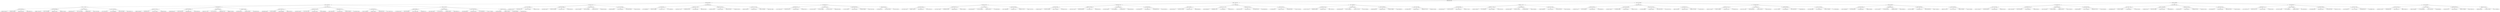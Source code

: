 digraph tree {
    "5665880096657609351";
    "8248055198902586238";
    "-6865715032309814617";
    "128315771737381385";
    "2057961849383979046";
    "-3493356440233494972";
    "-4628436037376904482";
    "6895159015308775926";
    "-4391853795919220173";
    "4186788488209363856";
    "-5396894124258215523";
    "8316787792622633369";
    "8693866239113361997";
    "3696186370161306199";
    "-1545133171569123675";
    "-6245925363454323121";
    "7099171945183132989";
    "134850385052055428";
    "-8618257102607153594";
    "7951419191962902300";
    "-6176741976358415152";
    "-3481719622895960359";
    "9010182843420364962";
    "5880422295609114797";
    "7251850448992675242";
    "8559102818470748607";
    "3086809751645348538";
    "-7085382658826279111";
    "2831025510134363012";
    "-6125686876253357961";
    "-4984759754688069441";
    "5675595948506661846";
    "4443675913093018206";
    "5509408686290404489";
    "-7981480795480974548";
    "-8905974843816849450";
    "5335335422070777260";
    "-3107072857429181137";
    "-3168919008601440705";
    "-5996990310235042695";
    "4275593697516446038";
    "8348738855015543146";
    "-3150623291495409452";
    "-9183483809579022364";
    "-1681573027386574278";
    "4896121365845431407";
    "-1588933889863319866";
    "5215573521039355438";
    "-305209324930635986";
    "-3626238754169735127";
    "7903685238375512044";
    "8403379408617591398";
    "-2252173036167207884";
    "8279323093230744939";
    "4347320105539335686";
    "1675630966868147872";
    "-3307007168549729103";
    "-783110961028373015";
    "-2098700302819095158";
    "-3041890300807510683";
    "8191836583090974312";
    "-7845407347334863755";
    "748469526142955481";
    "-254264885408194255";
    "-2871123150837574190";
    "-124652527464743653";
    "409983239605999901";
    "-7977334398015223462";
    "-2950404403566799041";
    "-5200713735861120963";
    "113528667568116173";
    "-7632288275531646629";
    "-6434213506813578304";
    "-517944320503701070";
    "7618848642087639326";
    "7805857555368811104";
    "-8001779800082810913";
    "-4997199594056081330";
    "-8557766842067337006";
    "2117977299503065470";
    "2740672127726394064";
    "1479050445094147363";
    "-3138036703494078962";
    "-1596458249743360040";
    "6123469622560648957";
    "362286155540875467";
    "5123910833267478812";
    "-6071788497264998661";
    "7924493265104140947";
    "6163434509944218374";
    "-4989470073732562930";
    "-2208834813151783138";
    "9125432138229049996";
    "5087616560611596573";
    "-5335784522200185036";
    "8152146853157237238";
    "9170038297630854136";
    "-7561403125983773593";
    "-6494310097780665459";
    "4973672447997354992";
    "8873957335706201439";
    "-9042596047582524886";
    "-3281701864279046809";
    "8043953878964540591";
    "-3375372530486005323";
    "-8047567858266705890";
    "7653823947339762485";
    "-3182482845638332546";
    "7137424926895208347";
    "687778348960866061";
    "-5238814387133036684";
    "-104145829714201176";
    "5777131206938033264";
    "-9058954643973734371";
    "-6349158801344777823";
    "-9185963508235776249";
    "2402353295669783595";
    "5565347008081875657";
    "-5885326230401934375";
    "3012685813313109743";
    "-929184895731955383";
    "-1359401692753915387";
    "-2509568451824067816";
    "-4240821878341172668";
    "3053090817394591759";
    "-7006253894008224951";
    "2818616115313648890";
    "3936534239491139965";
    "-4291046956200541718";
    "-4908046368891575311";
    "-4481130718695134061";
    "3502436875827897274";
    "-4594636082626066253";
    "8122643625107632711";
    "-1617819252057202510";
    "4481192354187525426";
    "-475822483431458638";
    "-1674716321007037000";
    "-8986459815961268298";
    "5290126830458487561";
    "-7102074585116258527";
    "1853483139437885315";
    "3472368675497858693";
    "3367532724681120388";
    "8989195248243081015";
    "2107392355844841165";
    "6481191002625738849";
    "8147052001185337764";
    "-5586874744390371822";
    "-4891845692576218978";
    "2491234584981343963";
    "1200737882055127886";
    "-499898272164561224";
    "2565241666894611957";
    "5613141350440016140";
    "9195276093785871176";
    "-1302754452827728956";
    "-3326560636257813564";
    "8536699878990530513";
    "-4881681273942395024";
    "5074712788716567507";
    "-5220309190056540451";
    "-2155219022543206397";
    "-6608798223452983147";
    "-1817564096482559101";
    "-5392831808330838809";
    "3523274429850604509";
    "7130931986527731917";
    "8391960276412162227";
    "3982897713010877208";
    "-2823610938813472025";
    "614651065518526532";
    "-7795546504149562917";
    "-5621554081078795691";
    "8953475117595558432";
    "-9214613950201740007";
    "6268840175216513043";
    "-4498740452421519246";
    "-6930346080330082550";
    "-1574128296618710191";
    "406350790880251355";
    "-5278676840460257613";
    "-8185126654343498532";
    "-451402280089648979";
    "128270695315654136";
    "-6303039032908921558";
    "-5572638865656824697";
    "-5241957965493021010";
    "3670673069667605110";
    "-6047598685083671393";
    "8407081632406820140";
    "-4152717554635048980";
    "799819578208980377";
    "-562823679454645677";
    "-4290703875207577995";
    "-3502090844842724624";
    "3639430628989598219";
    "3427504317302787773";
    "5591664462898665185";
    "-5195666866501100161";
    "-811146097366666175";
    "7466240390253152741";
    "-1806059383765573973";
    "2948207093734757811";
    "6792643576987754245";
    "2927796945978914286";
    "-3537033955584987045";
    "-448510380475687024";
    "7118730048991919757";
    "-6634638713347320974";
    "1049469286902679500";
    "-1063108741642094406";
    "-8768877269969944112";
    "-1020284696242719992";
    "6077523073774505178";
    "3098653005280494583";
    "6455848586131359193";
    "1665161776647923122";
    "8728656782281551083";
    "-6831992690060850736";
    "-6301407537765859728";
    "-3919404778757014358";
    "-8210182518745860430";
    "7600108134109625584";
    "-6196530493568917386";
    "-8383880990728497954";
    "-1570096344442996590";
    "-8169314664868887237";
    "-2292547335884729896";
    "-7822780296537185614";
    "6948386622258934707";
    "-3388030816377511456";
    "-8633562940472064608";
    "-6128371891244956496";
    "-4933666937107505517";
    "-7855420299883553905";
    "-2501697600642368417";
    "-5415037325478047215";
    "6894261940295540749";
    "5019579247173718812";
    "5836335671701144406";
    "-3495709821153096791";
    "775181145862945511";
    "-8888254761626896949";
    "1015307828228191548";
    "7843784925369543739";
    "-5323937996185249884";
    "6420067875411244803";
    "8221949269878092990";
    "4163991779556256341";
    "3648783244911000483";
    "-4054538272966429226";
    "-2844475414940189727";
    "6223795136428947005";
    "-5667335123691356344";
    "-8446880254398785945";
    "-4492061083807693307";
    "2440626934426134151";
    "764877428339024587";
    "-2234880166358730861";
    "-5702789365269857413";
    "-6435128316929384358";
    "1962576830707538931";
    "-4012888969240464996";
    "5108560397933935528";
    "-7788507502172491753";
    "8131496781620705813";
    "-5724578594516998658";
    "2316096884160364832";
    "-4050161605040476230";
    "3617331008148751163";
    "-382443633524191174";
    "7993934423282878981";
    "-6889492534531245308";
    "6690348415742514960";
    "-431088541069783774";
    "8757848588087637995";
    "8602058855111974729";
    "3829942231011605426";
    "4181863321759049955";
    "-4150868402801874433";
    "-7172531965383116449";
    "-1711542732862211801";
    "6921454152261216196";
    "2083534802658215804";
    "-2927555121595837521";
    "-6622534024935192342";
    "1795899067586928503";
    "-4421204184717882509";
    "1019153883889599279";
    "3019714949730642872";
    "-7465990369686212887";
    "1670011013749410059";
    "4537018690397509385";
    "-8751213506059251691";
    "5322051327750339438";
    "-1711756056464992905";
    "-4136698402268968406";
    "7206473946592546855";
    "-8223622730965558848";
    "-754287502950027665";
    "3427948986552856233";
    "-1395696706145090908";
    "2438989849086075500";
    "-102288714262819523";
    "-7700078845200237908";
    "-9106593361005429825";
    "955706418688891248";
    "986221044590576462";
    "-4487070824022296959";
    "-8475534966346377739";
    "-6941981488893240092";
    "8669577781546064247";
    "1036703765091694484";
    "-8659522043710547204";
    "3347414027433140190";
    "7003092611038246891";
    "423902134444086934";
    "-5621980031408686554";
    "-5127023246933473080";
    "-7789570792024452294";
    "-5440617251783055181";
    "6320284948824833276";
    "5130823649928033385";
    "3400048972302796178";
    "8311269263445017591";
    "4830854115923344599";
    "-3015002753208463472";
    "7925057495595808261";
    "7465048540379616341";
    "-8894285243345453360";
    "1530011356123839167";
    "4226534924729364619";
    "4568368376445673876";
    "8404220100738050728";
    "-3019308890468379598";
    "8733946576584698225";
    "-3467521484756664796";
    "-9054894438722107246";
    "-7576341887490675367";
    "-3932146039901146972";
    "3481701385477076425";
    "-4235626699066510268";
    "-6267069132749906007";
    "-7213089443685660121";
    "2747379540418195795";
    "-5639513113685396420";
    "-770369535812557816";
    "8028191329736703933";
    "-4823599143352736930";
    "-4337948980395687729";
    "1353656031209872693";
    "700705829759437212";
    "-819835318300650271";
    "-4788098632677925159";
    "-4565256732202724438";
    "-4364381686455795183";
    "6225100488099722137";
    "5627882930459240983";
    "-8699764610997709420";
    "-4789867531030384081";
    "-7001918893346613476";
    "2009803860933272716";
    "8977113857400574176";
    "-6009213403042271451";
    "2194540874973076960";
    "1112085344857236761";
    "-2614920775553556408";
    "8305772604571290559";
    "7912792470588800204";
    "4580860341068519593";
    "5462119068384229001";
    "-1681381663027635923";
    "-8378449835623019040";
    "6584052053631165457";
    "-2540154808257081655";
    "8602804421281119725";
    "2378104450474780061";
    "-6441678087958010017";
    "1816172757216452567";
    "-3612398546984018874";
    "-2740623899830716253";
    "-4412132241985263417";
    "-2213193010410507452";
    "-5305846504527162546";
    "-440688638869115934";
    "-195587015906371746";
    "-6998261760499341134";
    "7577941183740433857";
    "-7985884229160858092";
    "-4714309246655780988";
    "1877507725283022885";
    "474984992638965329";
    "-2569563793861391782";
    "-290415684078740474";
    "-8997280319025967647";
    "-984807011673496298";
    "8498241379850244475";
    "-6990390115013797220";
    "7698550933105792901";
    "6112009271616184691";
    "7397110411690957332";
    "5665880096657609351" -> "8248055198902586238";
    "5665880096657609351" -> "-5586874744390371822";
    "5665880096657609351" -> "-6128371891244956496";
    "5665880096657609351" -> "-5621980031408686554";
    "8248055198902586238" -> "-6865715032309814617";
    "8248055198902586238" -> "5123910833267478812";
    "8248055198902586238" -> "-3182482845638332546";
    "8248055198902586238" -> "-4291046956200541718";
    "-6865715032309814617" -> "128315771737381385";
    "-6865715032309814617" -> "7251850448992675242";
    "-6865715032309814617" -> "-1681573027386574278";
    "-6865715032309814617" -> "-124652527464743653";
    "128315771737381385" -> "2057961849383979046";
    "128315771737381385" -> "4186788488209363856";
    "128315771737381385" -> "-1545133171569123675";
    "128315771737381385" -> "7951419191962902300";
    "2057961849383979046" -> "-3493356440233494972";
    "2057961849383979046" -> "-4628436037376904482";
    "2057961849383979046" -> "6895159015308775926";
    "2057961849383979046" -> "-4391853795919220173";
    "4186788488209363856" -> "-5396894124258215523";
    "4186788488209363856" -> "8316787792622633369";
    "4186788488209363856" -> "8693866239113361997";
    "4186788488209363856" -> "3696186370161306199";
    "-1545133171569123675" -> "-6245925363454323121";
    "-1545133171569123675" -> "7099171945183132989";
    "-1545133171569123675" -> "134850385052055428";
    "-1545133171569123675" -> "-8618257102607153594";
    "7951419191962902300" -> "-6176741976358415152";
    "7951419191962902300" -> "-3481719622895960359";
    "7951419191962902300" -> "9010182843420364962";
    "7951419191962902300" -> "5880422295609114797";
    "7251850448992675242" -> "8559102818470748607";
    "7251850448992675242" -> "-4984759754688069441";
    "7251850448992675242" -> "-8905974843816849450";
    "7251850448992675242" -> "4275593697516446038";
    "8559102818470748607" -> "3086809751645348538";
    "8559102818470748607" -> "-7085382658826279111";
    "8559102818470748607" -> "2831025510134363012";
    "8559102818470748607" -> "-6125686876253357961";
    "-4984759754688069441" -> "5675595948506661846";
    "-4984759754688069441" -> "4443675913093018206";
    "-4984759754688069441" -> "5509408686290404489";
    "-4984759754688069441" -> "-7981480795480974548";
    "-8905974843816849450" -> "5335335422070777260";
    "-8905974843816849450" -> "-3107072857429181137";
    "-8905974843816849450" -> "-3168919008601440705";
    "-8905974843816849450" -> "-5996990310235042695";
    "4275593697516446038" -> "8348738855015543146";
    "4275593697516446038" -> "-3150623291495409452";
    "4275593697516446038" -> "-9183483809579022364";
    "-1681573027386574278" -> "4896121365845431407";
    "-1681573027386574278" -> "7903685238375512044";
    "-1681573027386574278" -> "1675630966868147872";
    "-1681573027386574278" -> "8191836583090974312";
    "4896121365845431407" -> "-1588933889863319866";
    "4896121365845431407" -> "5215573521039355438";
    "4896121365845431407" -> "-305209324930635986";
    "4896121365845431407" -> "-3626238754169735127";
    "7903685238375512044" -> "8403379408617591398";
    "7903685238375512044" -> "-2252173036167207884";
    "7903685238375512044" -> "8279323093230744939";
    "7903685238375512044" -> "4347320105539335686";
    "1675630966868147872" -> "-3307007168549729103";
    "1675630966868147872" -> "-783110961028373015";
    "1675630966868147872" -> "-2098700302819095158";
    "1675630966868147872" -> "-3041890300807510683";
    "8191836583090974312" -> "-7845407347334863755";
    "8191836583090974312" -> "748469526142955481";
    "8191836583090974312" -> "-254264885408194255";
    "8191836583090974312" -> "-2871123150837574190";
    "-124652527464743653" -> "409983239605999901";
    "-124652527464743653" -> "-7632288275531646629";
    "-124652527464743653" -> "-8001779800082810913";
    "-124652527464743653" -> "1479050445094147363";
    "409983239605999901" -> "-7977334398015223462";
    "409983239605999901" -> "-2950404403566799041";
    "409983239605999901" -> "-5200713735861120963";
    "409983239605999901" -> "113528667568116173";
    "-7632288275531646629" -> "-6434213506813578304";
    "-7632288275531646629" -> "-517944320503701070";
    "-7632288275531646629" -> "7618848642087639326";
    "-7632288275531646629" -> "7805857555368811104";
    "-8001779800082810913" -> "-4997199594056081330";
    "-8001779800082810913" -> "-8557766842067337006";
    "-8001779800082810913" -> "2117977299503065470";
    "-8001779800082810913" -> "2740672127726394064";
    "1479050445094147363" -> "-3138036703494078962";
    "1479050445094147363" -> "-1596458249743360040";
    "1479050445094147363" -> "6123469622560648957";
    "1479050445094147363" -> "362286155540875467";
    "5123910833267478812" -> "-6071788497264998661";
    "5123910833267478812" -> "9125432138229049996";
    "5123910833267478812" -> "-7561403125983773593";
    "5123910833267478812" -> "-3281701864279046809";
    "-6071788497264998661" -> "7924493265104140947";
    "-6071788497264998661" -> "6163434509944218374";
    "-6071788497264998661" -> "-4989470073732562930";
    "-6071788497264998661" -> "-2208834813151783138";
    "9125432138229049996" -> "5087616560611596573";
    "9125432138229049996" -> "-5335784522200185036";
    "9125432138229049996" -> "8152146853157237238";
    "9125432138229049996" -> "9170038297630854136";
    "-7561403125983773593" -> "-6494310097780665459";
    "-7561403125983773593" -> "4973672447997354992";
    "-7561403125983773593" -> "8873957335706201439";
    "-7561403125983773593" -> "-9042596047582524886";
    "-3281701864279046809" -> "8043953878964540591";
    "-3281701864279046809" -> "-3375372530486005323";
    "-3281701864279046809" -> "-8047567858266705890";
    "-3281701864279046809" -> "7653823947339762485";
    "-3182482845638332546" -> "7137424926895208347";
    "-3182482845638332546" -> "-9058954643973734371";
    "-3182482845638332546" -> "-5885326230401934375";
    "-3182482845638332546" -> "-4240821878341172668";
    "7137424926895208347" -> "687778348960866061";
    "7137424926895208347" -> "-5238814387133036684";
    "7137424926895208347" -> "-104145829714201176";
    "7137424926895208347" -> "5777131206938033264";
    "-9058954643973734371" -> "-6349158801344777823";
    "-9058954643973734371" -> "-9185963508235776249";
    "-9058954643973734371" -> "2402353295669783595";
    "-9058954643973734371" -> "5565347008081875657";
    "-5885326230401934375" -> "3012685813313109743";
    "-5885326230401934375" -> "-929184895731955383";
    "-5885326230401934375" -> "-1359401692753915387";
    "-5885326230401934375" -> "-2509568451824067816";
    "-4240821878341172668" -> "3053090817394591759";
    "-4240821878341172668" -> "-7006253894008224951";
    "-4240821878341172668" -> "2818616115313648890";
    "-4240821878341172668" -> "3936534239491139965";
    "-4291046956200541718" -> "-4908046368891575311";
    "-4291046956200541718" -> "-1617819252057202510";
    "-4291046956200541718" -> "5290126830458487561";
    "-4291046956200541718" -> "8989195248243081015";
    "-4908046368891575311" -> "-4481130718695134061";
    "-4908046368891575311" -> "3502436875827897274";
    "-4908046368891575311" -> "-4594636082626066253";
    "-4908046368891575311" -> "8122643625107632711";
    "-1617819252057202510" -> "4481192354187525426";
    "-1617819252057202510" -> "-475822483431458638";
    "-1617819252057202510" -> "-1674716321007037000";
    "-1617819252057202510" -> "-8986459815961268298";
    "5290126830458487561" -> "-7102074585116258527";
    "5290126830458487561" -> "1853483139437885315";
    "5290126830458487561" -> "3472368675497858693";
    "5290126830458487561" -> "3367532724681120388";
    "8989195248243081015" -> "2107392355844841165";
    "8989195248243081015" -> "6481191002625738849";
    "8989195248243081015" -> "8147052001185337764";
    "-5586874744390371822" -> "-4891845692576218978";
    "-5586874744390371822" -> "-2823610938813472025";
    "-5586874744390371822" -> "-4152717554635048980";
    "-5586874744390371822" -> "-8768877269969944112";
    "-4891845692576218978" -> "2491234584981343963";
    "-4891845692576218978" -> "9195276093785871176";
    "-4891845692576218978" -> "5074712788716567507";
    "-4891845692576218978" -> "-5392831808330838809";
    "2491234584981343963" -> "1200737882055127886";
    "2491234584981343963" -> "-499898272164561224";
    "2491234584981343963" -> "2565241666894611957";
    "2491234584981343963" -> "5613141350440016140";
    "9195276093785871176" -> "-1302754452827728956";
    "9195276093785871176" -> "-3326560636257813564";
    "9195276093785871176" -> "8536699878990530513";
    "9195276093785871176" -> "-4881681273942395024";
    "5074712788716567507" -> "-5220309190056540451";
    "5074712788716567507" -> "-2155219022543206397";
    "5074712788716567507" -> "-6608798223452983147";
    "5074712788716567507" -> "-1817564096482559101";
    "-5392831808330838809" -> "3523274429850604509";
    "-5392831808330838809" -> "7130931986527731917";
    "-5392831808330838809" -> "8391960276412162227";
    "-5392831808330838809" -> "3982897713010877208";
    "-2823610938813472025" -> "614651065518526532";
    "-2823610938813472025" -> "6268840175216513043";
    "-2823610938813472025" -> "-5278676840460257613";
    "-2823610938813472025" -> "-5572638865656824697";
    "614651065518526532" -> "-7795546504149562917";
    "614651065518526532" -> "-5621554081078795691";
    "614651065518526532" -> "8953475117595558432";
    "614651065518526532" -> "-9214613950201740007";
    "6268840175216513043" -> "-4498740452421519246";
    "6268840175216513043" -> "-6930346080330082550";
    "6268840175216513043" -> "-1574128296618710191";
    "6268840175216513043" -> "406350790880251355";
    "-5278676840460257613" -> "-8185126654343498532";
    "-5278676840460257613" -> "-451402280089648979";
    "-5278676840460257613" -> "128270695315654136";
    "-5278676840460257613" -> "-6303039032908921558";
    "-5572638865656824697" -> "-5241957965493021010";
    "-5572638865656824697" -> "3670673069667605110";
    "-5572638865656824697" -> "-6047598685083671393";
    "-5572638865656824697" -> "8407081632406820140";
    "-4152717554635048980" -> "799819578208980377";
    "-4152717554635048980" -> "3427504317302787773";
    "-4152717554635048980" -> "-1806059383765573973";
    "-4152717554635048980" -> "-448510380475687024";
    "799819578208980377" -> "-562823679454645677";
    "799819578208980377" -> "-4290703875207577995";
    "799819578208980377" -> "-3502090844842724624";
    "799819578208980377" -> "3639430628989598219";
    "3427504317302787773" -> "5591664462898665185";
    "3427504317302787773" -> "-5195666866501100161";
    "3427504317302787773" -> "-811146097366666175";
    "3427504317302787773" -> "7466240390253152741";
    "-1806059383765573973" -> "2948207093734757811";
    "-1806059383765573973" -> "6792643576987754245";
    "-1806059383765573973" -> "2927796945978914286";
    "-1806059383765573973" -> "-3537033955584987045";
    "-448510380475687024" -> "7118730048991919757";
    "-448510380475687024" -> "-6634638713347320974";
    "-448510380475687024" -> "1049469286902679500";
    "-448510380475687024" -> "-1063108741642094406";
    "-8768877269969944112" -> "-1020284696242719992";
    "-8768877269969944112" -> "8728656782281551083";
    "-8768877269969944112" -> "7600108134109625584";
    "-8768877269969944112" -> "-2292547335884729896";
    "-1020284696242719992" -> "6077523073774505178";
    "-1020284696242719992" -> "3098653005280494583";
    "-1020284696242719992" -> "6455848586131359193";
    "-1020284696242719992" -> "1665161776647923122";
    "8728656782281551083" -> "-6831992690060850736";
    "8728656782281551083" -> "-6301407537765859728";
    "8728656782281551083" -> "-3919404778757014358";
    "8728656782281551083" -> "-8210182518745860430";
    "7600108134109625584" -> "-6196530493568917386";
    "7600108134109625584" -> "-8383880990728497954";
    "7600108134109625584" -> "-1570096344442996590";
    "7600108134109625584" -> "-8169314664868887237";
    "-2292547335884729896" -> "-7822780296537185614";
    "-2292547335884729896" -> "6948386622258934707";
    "-2292547335884729896" -> "-3388030816377511456";
    "-2292547335884729896" -> "-8633562940472064608";
    "-6128371891244956496" -> "-4933666937107505517";
    "-6128371891244956496" -> "-8446880254398785945";
    "-6128371891244956496" -> "8757848588087637995";
    "-6128371891244956496" -> "-4136698402268968406";
    "-4933666937107505517" -> "-7855420299883553905";
    "-4933666937107505517" -> "5836335671701144406";
    "-4933666937107505517" -> "7843784925369543739";
    "-4933666937107505517" -> "3648783244911000483";
    "-7855420299883553905" -> "-2501697600642368417";
    "-7855420299883553905" -> "-5415037325478047215";
    "-7855420299883553905" -> "6894261940295540749";
    "-7855420299883553905" -> "5019579247173718812";
    "5836335671701144406" -> "-3495709821153096791";
    "5836335671701144406" -> "775181145862945511";
    "5836335671701144406" -> "-8888254761626896949";
    "5836335671701144406" -> "1015307828228191548";
    "7843784925369543739" -> "-5323937996185249884";
    "7843784925369543739" -> "6420067875411244803";
    "7843784925369543739" -> "8221949269878092990";
    "7843784925369543739" -> "4163991779556256341";
    "3648783244911000483" -> "-4054538272966429226";
    "3648783244911000483" -> "-2844475414940189727";
    "3648783244911000483" -> "6223795136428947005";
    "3648783244911000483" -> "-5667335123691356344";
    "-8446880254398785945" -> "-4492061083807693307";
    "-8446880254398785945" -> "-6435128316929384358";
    "-8446880254398785945" -> "8131496781620705813";
    "-8446880254398785945" -> "-382443633524191174";
    "-4492061083807693307" -> "2440626934426134151";
    "-4492061083807693307" -> "764877428339024587";
    "-4492061083807693307" -> "-2234880166358730861";
    "-4492061083807693307" -> "-5702789365269857413";
    "-6435128316929384358" -> "1962576830707538931";
    "-6435128316929384358" -> "-4012888969240464996";
    "-6435128316929384358" -> "5108560397933935528";
    "-6435128316929384358" -> "-7788507502172491753";
    "8131496781620705813" -> "-5724578594516998658";
    "8131496781620705813" -> "2316096884160364832";
    "8131496781620705813" -> "-4050161605040476230";
    "8131496781620705813" -> "3617331008148751163";
    "-382443633524191174" -> "7993934423282878981";
    "-382443633524191174" -> "-6889492534531245308";
    "-382443633524191174" -> "6690348415742514960";
    "-382443633524191174" -> "-431088541069783774";
    "8757848588087637995" -> "8602058855111974729";
    "8757848588087637995" -> "-1711542732862211801";
    "8757848588087637995" -> "1795899067586928503";
    "8757848588087637995" -> "1670011013749410059";
    "8602058855111974729" -> "3829942231011605426";
    "8602058855111974729" -> "4181863321759049955";
    "8602058855111974729" -> "-4150868402801874433";
    "8602058855111974729" -> "-7172531965383116449";
    "-1711542732862211801" -> "6921454152261216196";
    "-1711542732862211801" -> "2083534802658215804";
    "-1711542732862211801" -> "-2927555121595837521";
    "-1711542732862211801" -> "-6622534024935192342";
    "1795899067586928503" -> "-4421204184717882509";
    "1795899067586928503" -> "1019153883889599279";
    "1795899067586928503" -> "3019714949730642872";
    "1795899067586928503" -> "-7465990369686212887";
    "1670011013749410059" -> "4537018690397509385";
    "1670011013749410059" -> "-8751213506059251691";
    "1670011013749410059" -> "5322051327750339438";
    "1670011013749410059" -> "-1711756056464992905";
    "-4136698402268968406" -> "7206473946592546855";
    "-4136698402268968406" -> "2438989849086075500";
    "-4136698402268968406" -> "986221044590576462";
    "-4136698402268968406" -> "1036703765091694484";
    "7206473946592546855" -> "-8223622730965558848";
    "7206473946592546855" -> "-754287502950027665";
    "7206473946592546855" -> "3427948986552856233";
    "7206473946592546855" -> "-1395696706145090908";
    "2438989849086075500" -> "-102288714262819523";
    "2438989849086075500" -> "-7700078845200237908";
    "2438989849086075500" -> "-9106593361005429825";
    "2438989849086075500" -> "955706418688891248";
    "986221044590576462" -> "-4487070824022296959";
    "986221044590576462" -> "-8475534966346377739";
    "986221044590576462" -> "-6941981488893240092";
    "986221044590576462" -> "8669577781546064247";
    "1036703765091694484" -> "-8659522043710547204";
    "1036703765091694484" -> "3347414027433140190";
    "1036703765091694484" -> "7003092611038246891";
    "1036703765091694484" -> "423902134444086934";
    "-5621980031408686554" -> "-5127023246933473080";
    "-5621980031408686554" -> "-3932146039901146972";
    "-5621980031408686554" -> "-7001918893346613476";
    "-5621980031408686554" -> "-4412132241985263417";
    "-5127023246933473080" -> "-7789570792024452294";
    "-5127023246933473080" -> "8311269263445017591";
    "-5127023246933473080" -> "-8894285243345453360";
    "-5127023246933473080" -> "-3019308890468379598";
    "-7789570792024452294" -> "-5440617251783055181";
    "-7789570792024452294" -> "6320284948824833276";
    "-7789570792024452294" -> "5130823649928033385";
    "-7789570792024452294" -> "3400048972302796178";
    "8311269263445017591" -> "4830854115923344599";
    "8311269263445017591" -> "-3015002753208463472";
    "8311269263445017591" -> "7925057495595808261";
    "8311269263445017591" -> "7465048540379616341";
    "-8894285243345453360" -> "1530011356123839167";
    "-8894285243345453360" -> "4226534924729364619";
    "-8894285243345453360" -> "4568368376445673876";
    "-8894285243345453360" -> "8404220100738050728";
    "-3019308890468379598" -> "8733946576584698225";
    "-3019308890468379598" -> "-3467521484756664796";
    "-3019308890468379598" -> "-9054894438722107246";
    "-3019308890468379598" -> "-7576341887490675367";
    "-3932146039901146972" -> "3481701385477076425";
    "-3932146039901146972" -> "-5639513113685396420";
    "-3932146039901146972" -> "1353656031209872693";
    "-3932146039901146972" -> "-4364381686455795183";
    "3481701385477076425" -> "-4235626699066510268";
    "3481701385477076425" -> "-6267069132749906007";
    "3481701385477076425" -> "-7213089443685660121";
    "3481701385477076425" -> "2747379540418195795";
    "-5639513113685396420" -> "-770369535812557816";
    "-5639513113685396420" -> "8028191329736703933";
    "-5639513113685396420" -> "-4823599143352736930";
    "-5639513113685396420" -> "-4337948980395687729";
    "1353656031209872693" -> "700705829759437212";
    "1353656031209872693" -> "-819835318300650271";
    "1353656031209872693" -> "-4788098632677925159";
    "1353656031209872693" -> "-4565256732202724438";
    "-4364381686455795183" -> "6225100488099722137";
    "-4364381686455795183" -> "5627882930459240983";
    "-4364381686455795183" -> "-8699764610997709420";
    "-4364381686455795183" -> "-4789867531030384081";
    "-7001918893346613476" -> "2009803860933272716";
    "-7001918893346613476" -> "-2614920775553556408";
    "-7001918893346613476" -> "-1681381663027635923";
    "-7001918893346613476" -> "2378104450474780061";
    "2009803860933272716" -> "8977113857400574176";
    "2009803860933272716" -> "-6009213403042271451";
    "2009803860933272716" -> "2194540874973076960";
    "2009803860933272716" -> "1112085344857236761";
    "-2614920775553556408" -> "8305772604571290559";
    "-2614920775553556408" -> "7912792470588800204";
    "-2614920775553556408" -> "4580860341068519593";
    "-2614920775553556408" -> "5462119068384229001";
    "-1681381663027635923" -> "-8378449835623019040";
    "-1681381663027635923" -> "6584052053631165457";
    "-1681381663027635923" -> "-2540154808257081655";
    "-1681381663027635923" -> "8602804421281119725";
    "2378104450474780061" -> "-6441678087958010017";
    "2378104450474780061" -> "1816172757216452567";
    "2378104450474780061" -> "-3612398546984018874";
    "2378104450474780061" -> "-2740623899830716253";
    "-4412132241985263417" -> "-2213193010410507452";
    "-4412132241985263417" -> "7577941183740433857";
    "-4412132241985263417" -> "-2569563793861391782";
    "-4412132241985263417" -> "-6990390115013797220";
    "-2213193010410507452" -> "-5305846504527162546";
    "-2213193010410507452" -> "-440688638869115934";
    "-2213193010410507452" -> "-195587015906371746";
    "-2213193010410507452" -> "-6998261760499341134";
    "7577941183740433857" -> "-7985884229160858092";
    "7577941183740433857" -> "-4714309246655780988";
    "7577941183740433857" -> "1877507725283022885";
    "7577941183740433857" -> "474984992638965329";
    "-2569563793861391782" -> "-290415684078740474";
    "-2569563793861391782" -> "-8997280319025967647";
    "-2569563793861391782" -> "-984807011673496298";
    "-2569563793861391782" -> "8498241379850244475";
    "-6990390115013797220" -> "7698550933105792901";
    "-6990390115013797220" -> "6112009271616184691";
    "-6990390115013797220" -> "7397110411690957332";
}
